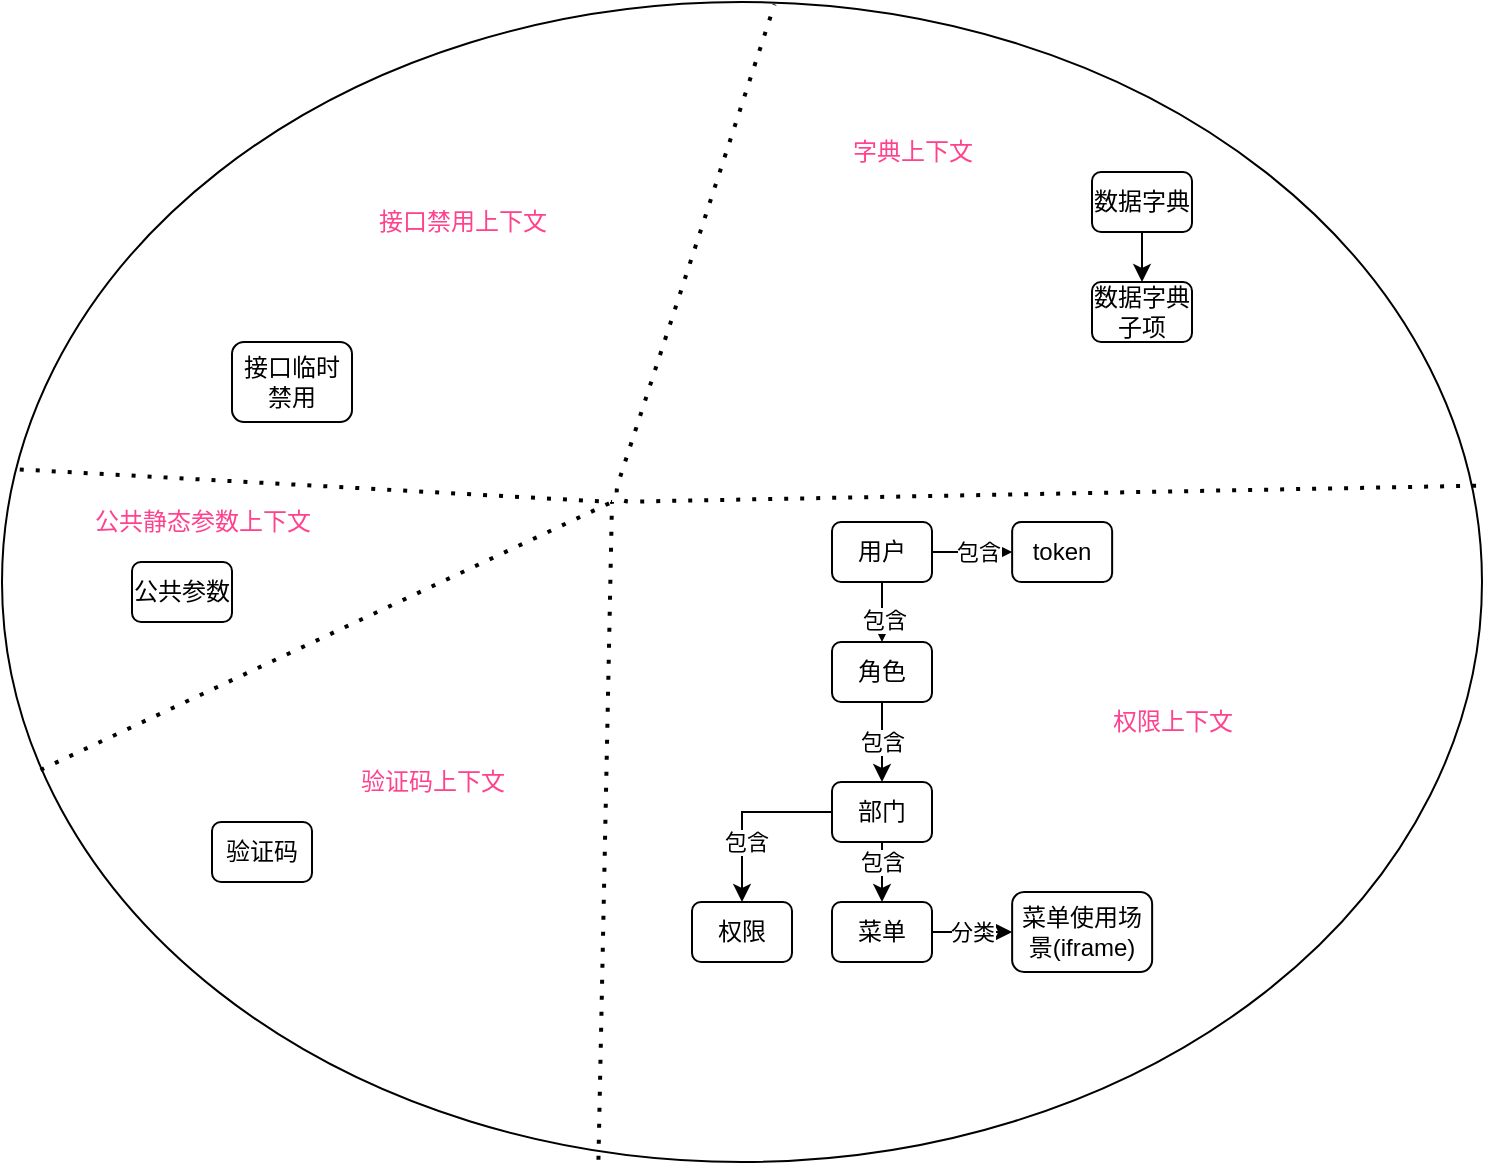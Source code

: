 <mxfile version="14.5.1" type="device"><diagram id="xUANa6xdyvI63wsfH4qU" name="第 1 页"><mxGraphModel dx="2062" dy="792" grid="0" gridSize="10" guides="1" tooltips="1" connect="1" arrows="1" fold="1" page="0" pageScale="1" pageWidth="827" pageHeight="1169" math="0" shadow="0"><root><mxCell id="0"/><mxCell id="1" parent="0"/><mxCell id="68n4J7SP2p9LBJ3s9gSc-11" value="" style="ellipse;whiteSpace=wrap;html=1;" vertex="1" parent="1"><mxGeometry x="15" y="630" width="740" height="580" as="geometry"/></mxCell><mxCell id="zAyhrP-1g2AQRXDydlAD-24" value="" style="edgeStyle=orthogonalEdgeStyle;rounded=0;orthogonalLoop=1;jettySize=auto;html=1;" parent="1" source="zAyhrP-1g2AQRXDydlAD-21" target="zAyhrP-1g2AQRXDydlAD-23" edge="1"><mxGeometry relative="1" as="geometry"/></mxCell><mxCell id="zAyhrP-1g2AQRXDydlAD-32" value="包含" style="edgeLabel;html=1;align=center;verticalAlign=middle;resizable=0;points=[];" parent="zAyhrP-1g2AQRXDydlAD-24" vertex="1" connectable="0"><mxGeometry x="-0.169" y="-1" relative="1" as="geometry"><mxPoint as="offset"/></mxGeometry></mxCell><mxCell id="68n4J7SP2p9LBJ3s9gSc-4" value="" style="edgeStyle=orthogonalEdgeStyle;rounded=0;orthogonalLoop=1;jettySize=auto;html=1;" edge="1" parent="1" source="zAyhrP-1g2AQRXDydlAD-21" target="68n4J7SP2p9LBJ3s9gSc-3"><mxGeometry relative="1" as="geometry"/></mxCell><mxCell id="68n4J7SP2p9LBJ3s9gSc-5" value="包含" style="edgeLabel;html=1;align=center;verticalAlign=middle;resizable=0;points=[];" vertex="1" connectable="0" parent="68n4J7SP2p9LBJ3s9gSc-4"><mxGeometry x="-0.233" y="-3" relative="1" as="geometry"><mxPoint x="7" y="-3" as="offset"/></mxGeometry></mxCell><mxCell id="zAyhrP-1g2AQRXDydlAD-21" value="用户" style="rounded=1;whiteSpace=wrap;html=1;" parent="1" vertex="1"><mxGeometry x="430" y="890" width="50" height="30" as="geometry"/></mxCell><mxCell id="zAyhrP-1g2AQRXDydlAD-27" value="" style="edgeStyle=orthogonalEdgeStyle;rounded=0;orthogonalLoop=1;jettySize=auto;html=1;" parent="1" source="zAyhrP-1g2AQRXDydlAD-23" target="zAyhrP-1g2AQRXDydlAD-26" edge="1"><mxGeometry relative="1" as="geometry"/></mxCell><mxCell id="zAyhrP-1g2AQRXDydlAD-33" value="包含" style="edgeLabel;html=1;align=center;verticalAlign=middle;resizable=0;points=[];" parent="zAyhrP-1g2AQRXDydlAD-27" vertex="1" connectable="0"><mxGeometry x="0.258" y="-1" relative="1" as="geometry"><mxPoint x="1" y="-4.83" as="offset"/></mxGeometry></mxCell><mxCell id="zAyhrP-1g2AQRXDydlAD-23" value="角色" style="rounded=1;whiteSpace=wrap;html=1;" parent="1" vertex="1"><mxGeometry x="430" y="950" width="50" height="30" as="geometry"/></mxCell><mxCell id="zAyhrP-1g2AQRXDydlAD-29" value="" style="edgeStyle=orthogonalEdgeStyle;rounded=0;orthogonalLoop=1;jettySize=auto;html=1;" parent="1" source="zAyhrP-1g2AQRXDydlAD-26" target="zAyhrP-1g2AQRXDydlAD-28" edge="1"><mxGeometry relative="1" as="geometry"/></mxCell><mxCell id="zAyhrP-1g2AQRXDydlAD-34" value="包含" style="edgeLabel;html=1;align=center;verticalAlign=middle;resizable=0;points=[];" parent="zAyhrP-1g2AQRXDydlAD-29" vertex="1" connectable="0"><mxGeometry x="0.321" y="2" relative="1" as="geometry"><mxPoint as="offset"/></mxGeometry></mxCell><mxCell id="zAyhrP-1g2AQRXDydlAD-31" style="edgeStyle=orthogonalEdgeStyle;rounded=0;orthogonalLoop=1;jettySize=auto;html=1;" parent="1" source="zAyhrP-1g2AQRXDydlAD-26" target="zAyhrP-1g2AQRXDydlAD-30" edge="1"><mxGeometry relative="1" as="geometry"/></mxCell><mxCell id="zAyhrP-1g2AQRXDydlAD-35" value="包含" style="edgeLabel;html=1;align=center;verticalAlign=middle;resizable=0;points=[];" parent="zAyhrP-1g2AQRXDydlAD-31" vertex="1" connectable="0"><mxGeometry x="-0.703" y="-1" relative="1" as="geometry"><mxPoint x="0.97" y="2.41" as="offset"/></mxGeometry></mxCell><mxCell id="zAyhrP-1g2AQRXDydlAD-26" value="部门" style="rounded=1;whiteSpace=wrap;html=1;" parent="1" vertex="1"><mxGeometry x="430" y="1020" width="50" height="30" as="geometry"/></mxCell><mxCell id="zAyhrP-1g2AQRXDydlAD-28" value="权限" style="rounded=1;whiteSpace=wrap;html=1;" parent="1" vertex="1"><mxGeometry x="360" y="1080" width="50" height="30" as="geometry"/></mxCell><mxCell id="zAyhrP-1g2AQRXDydlAD-37" value="" style="edgeStyle=orthogonalEdgeStyle;rounded=0;orthogonalLoop=1;jettySize=auto;html=1;" parent="1" source="zAyhrP-1g2AQRXDydlAD-30" target="zAyhrP-1g2AQRXDydlAD-36" edge="1"><mxGeometry relative="1" as="geometry"/></mxCell><mxCell id="zAyhrP-1g2AQRXDydlAD-38" value="分类" style="edgeLabel;html=1;align=center;verticalAlign=middle;resizable=0;points=[];" parent="zAyhrP-1g2AQRXDydlAD-37" vertex="1" connectable="0"><mxGeometry x="-0.253" y="-1" relative="1" as="geometry"><mxPoint x="5" y="-1" as="offset"/></mxGeometry></mxCell><mxCell id="zAyhrP-1g2AQRXDydlAD-30" value="菜单" style="rounded=1;whiteSpace=wrap;html=1;" parent="1" vertex="1"><mxGeometry x="430" y="1080" width="50" height="30" as="geometry"/></mxCell><mxCell id="zAyhrP-1g2AQRXDydlAD-36" value="菜单使用场景(iframe)" style="rounded=1;whiteSpace=wrap;html=1;" parent="1" vertex="1"><mxGeometry x="520.07" y="1075" width="70" height="40" as="geometry"/></mxCell><mxCell id="68n4J7SP2p9LBJ3s9gSc-1" value="&lt;span&gt;公共参数&lt;/span&gt;" style="rounded=1;whiteSpace=wrap;html=1;" vertex="1" parent="1"><mxGeometry x="80" y="910" width="50" height="30" as="geometry"/></mxCell><mxCell id="68n4J7SP2p9LBJ3s9gSc-2" value="&lt;span&gt;验证码&lt;/span&gt;" style="rounded=1;whiteSpace=wrap;html=1;" vertex="1" parent="1"><mxGeometry x="120" y="1040" width="50" height="30" as="geometry"/></mxCell><mxCell id="68n4J7SP2p9LBJ3s9gSc-3" value="token" style="rounded=1;whiteSpace=wrap;html=1;" vertex="1" parent="1"><mxGeometry x="520.07" y="890" width="50" height="30" as="geometry"/></mxCell><mxCell id="68n4J7SP2p9LBJ3s9gSc-7" value="&lt;span&gt;接口临时禁用&lt;/span&gt;" style="rounded=1;whiteSpace=wrap;html=1;" vertex="1" parent="1"><mxGeometry x="130" y="800" width="60" height="40" as="geometry"/></mxCell><mxCell id="68n4J7SP2p9LBJ3s9gSc-10" value="" style="edgeStyle=orthogonalEdgeStyle;rounded=0;orthogonalLoop=1;jettySize=auto;html=1;" edge="1" parent="1" source="68n4J7SP2p9LBJ3s9gSc-8" target="68n4J7SP2p9LBJ3s9gSc-9"><mxGeometry relative="1" as="geometry"/></mxCell><mxCell id="68n4J7SP2p9LBJ3s9gSc-8" value="&lt;span&gt;数据字典&lt;/span&gt;" style="rounded=1;whiteSpace=wrap;html=1;" vertex="1" parent="1"><mxGeometry x="560" y="715" width="50" height="30" as="geometry"/></mxCell><mxCell id="68n4J7SP2p9LBJ3s9gSc-9" value="&lt;span&gt;数据字典子项&lt;/span&gt;" style="rounded=1;whiteSpace=wrap;html=1;" vertex="1" parent="1"><mxGeometry x="560" y="770" width="50" height="30" as="geometry"/></mxCell><mxCell id="68n4J7SP2p9LBJ3s9gSc-12" value="" style="endArrow=none;dashed=1;html=1;dashPattern=1 3;strokeWidth=2;entryX=0.522;entryY=0.002;entryDx=0;entryDy=0;entryPerimeter=0;exitX=0.996;exitY=0.417;exitDx=0;exitDy=0;exitPerimeter=0;" edge="1" parent="1" source="68n4J7SP2p9LBJ3s9gSc-11" target="68n4J7SP2p9LBJ3s9gSc-11"><mxGeometry width="50" height="50" relative="1" as="geometry"><mxPoint x="-150" y="1080" as="sourcePoint"/><mxPoint x="-100" y="1030" as="targetPoint"/><Array as="points"><mxPoint x="320" y="880"/></Array></mxGeometry></mxCell><mxCell id="68n4J7SP2p9LBJ3s9gSc-13" value="字典上下文" style="text;html=1;align=center;verticalAlign=middle;resizable=0;points=[];autosize=1;fontColor=#FF428E;" vertex="1" parent="1"><mxGeometry x="430" y="695" width="80" height="20" as="geometry"/></mxCell><mxCell id="68n4J7SP2p9LBJ3s9gSc-14" value="" style="endArrow=none;dashed=1;html=1;dashPattern=1 3;strokeWidth=2;fontColor=#FF428E;exitX=0.403;exitY=0.998;exitDx=0;exitDy=0;exitPerimeter=0;" edge="1" parent="1" source="68n4J7SP2p9LBJ3s9gSc-11"><mxGeometry width="50" height="50" relative="1" as="geometry"><mxPoint x="-180" y="930" as="sourcePoint"/><mxPoint x="320" y="880" as="targetPoint"/></mxGeometry></mxCell><mxCell id="68n4J7SP2p9LBJ3s9gSc-15" value="" style="endArrow=none;dashed=1;html=1;dashPattern=1 3;strokeWidth=2;fontColor=#FF428E;exitX=0.012;exitY=0.403;exitDx=0;exitDy=0;exitPerimeter=0;" edge="1" parent="1" source="68n4J7SP2p9LBJ3s9gSc-11"><mxGeometry width="50" height="50" relative="1" as="geometry"><mxPoint x="-110" y="1140" as="sourcePoint"/><mxPoint x="320" y="880" as="targetPoint"/></mxGeometry></mxCell><mxCell id="68n4J7SP2p9LBJ3s9gSc-16" value="" style="endArrow=none;dashed=1;html=1;dashPattern=1 3;strokeWidth=2;fontColor=#FF428E;exitX=0.026;exitY=0.662;exitDx=0;exitDy=0;exitPerimeter=0;" edge="1" parent="1" source="68n4J7SP2p9LBJ3s9gSc-11"><mxGeometry width="50" height="50" relative="1" as="geometry"><mxPoint x="-220" y="1100" as="sourcePoint"/><mxPoint x="320" y="880" as="targetPoint"/></mxGeometry></mxCell><mxCell id="68n4J7SP2p9LBJ3s9gSc-17" value="权限上下文" style="text;html=1;align=center;verticalAlign=middle;resizable=0;points=[];autosize=1;fontColor=#FF428E;" vertex="1" parent="1"><mxGeometry x="560" y="980" width="80" height="20" as="geometry"/></mxCell><mxCell id="68n4J7SP2p9LBJ3s9gSc-18" value="验证码上下文" style="text;html=1;align=center;verticalAlign=middle;resizable=0;points=[];autosize=1;fontColor=#FF428E;" vertex="1" parent="1"><mxGeometry x="185" y="1010" width="90" height="20" as="geometry"/></mxCell><mxCell id="68n4J7SP2p9LBJ3s9gSc-19" value="公共静态参数上下文" style="text;html=1;align=center;verticalAlign=middle;resizable=0;points=[];autosize=1;fontColor=#FF428E;" vertex="1" parent="1"><mxGeometry x="55" y="880" width="120" height="20" as="geometry"/></mxCell><mxCell id="68n4J7SP2p9LBJ3s9gSc-20" value="接口禁用上下文" style="text;html=1;align=center;verticalAlign=middle;resizable=0;points=[];autosize=1;fontColor=#FF428E;" vertex="1" parent="1"><mxGeometry x="195" y="730" width="100" height="20" as="geometry"/></mxCell></root></mxGraphModel></diagram></mxfile>